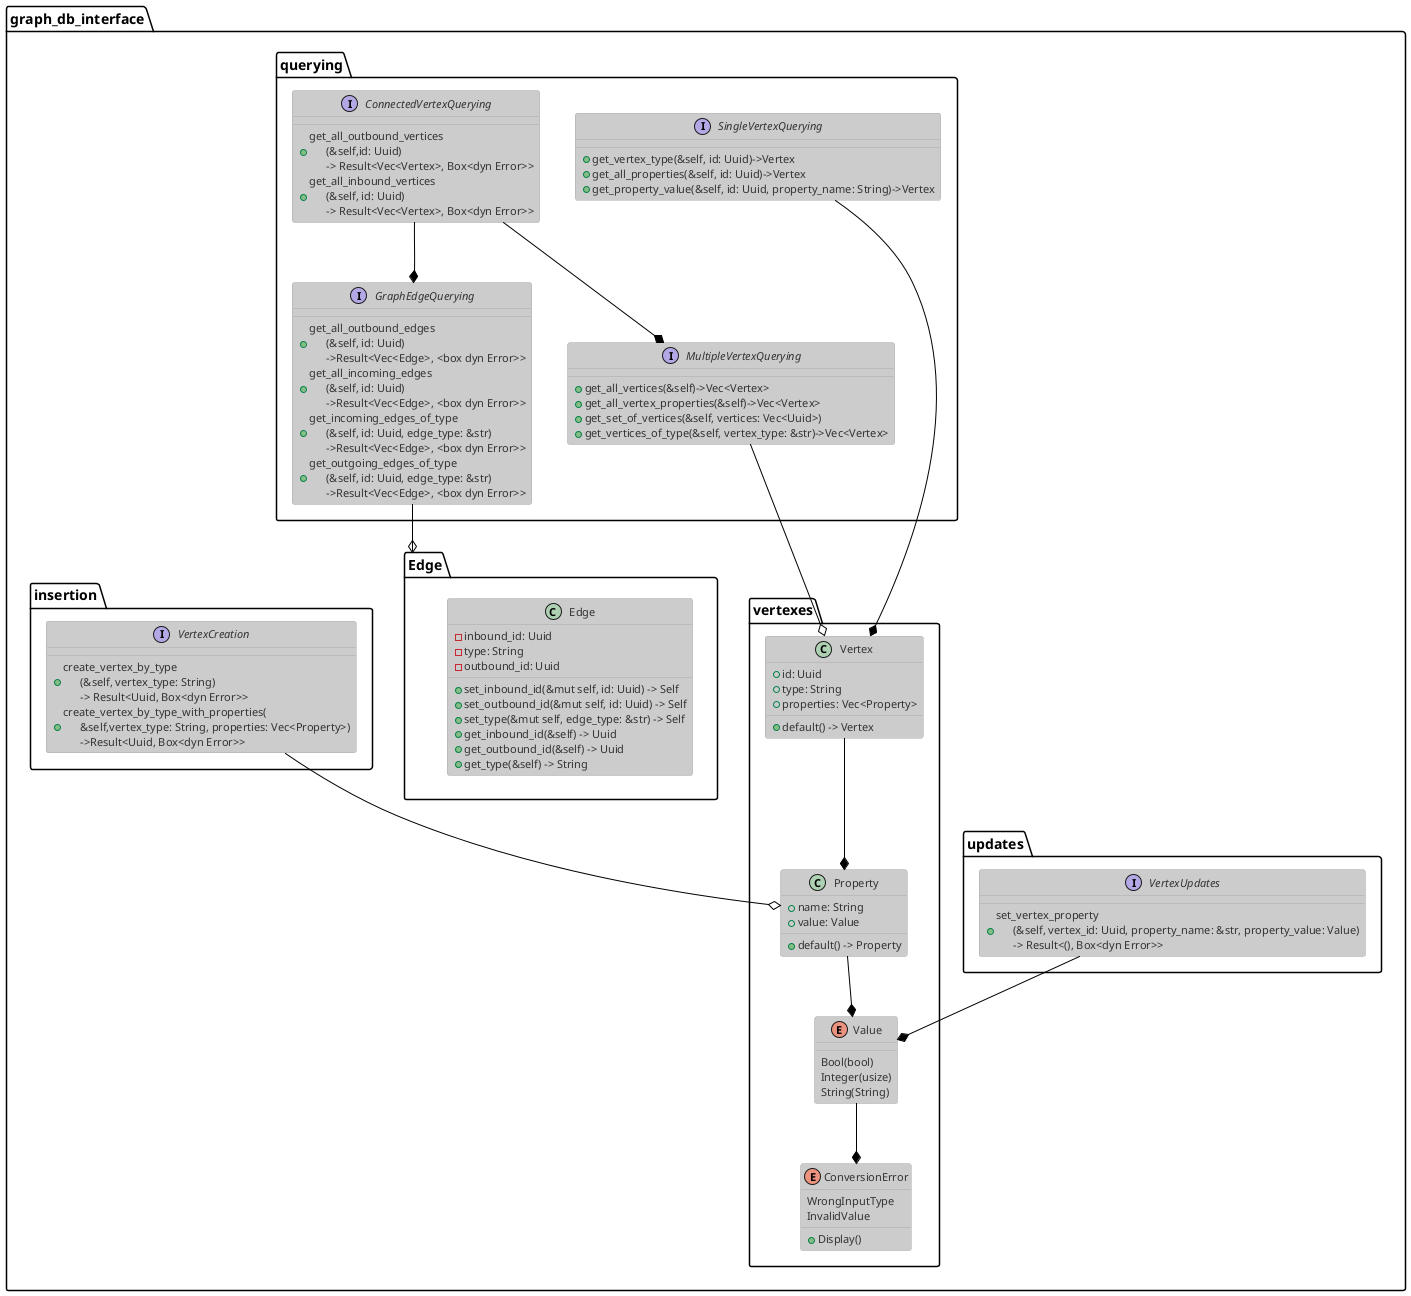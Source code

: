 @startuml
!theme reddress-lightred
package graph_db_interface {
  package querying {
    interface ConnectedVertexQuerying {
      +get_all_outbound_vertices\n\
      (&self,id: Uuid)\n\
      -> Result<Vec<Vertex>, Box<dyn Error>>
      +get_all_inbound_vertices\n\
      (&self, id: Uuid)\n\
      -> Result<Vec<Vertex>, Box<dyn Error>>
    }
    interface MultipleVertexQuerying {
      +get_all_vertices(&self)->Vec<Vertex>
      +get_all_vertex_properties(&self)->Vec<Vertex>
      +get_set_of_vertices(&self, vertices: Vec<Uuid>)
      +get_vertices_of_type(&self, vertex_type: &str)->Vec<Vertex>
    }
    interface SingleVertexQuerying {
      +get_vertex_type(&self, id: Uuid)->Vertex
      +get_all_properties(&self, id: Uuid)->Vertex
      +get_property_value(&self, id: Uuid, property_name: String)->Vertex
    }
    interface GraphEdgeQuerying {
      +get_all_outbound_edges\n\
      (&self, id: Uuid)\n\
      ->Result<Vec<Edge>, <box dyn Error>>
      +get_all_incoming_edges\n\
      (&self, id: Uuid)\n\
      ->Result<Vec<Edge>, <box dyn Error>>
      +get_incoming_edges_of_type\n\
      (&self, id: Uuid, edge_type: &str)\n\
      ->Result<Vec<Edge>, <box dyn Error>>
      +get_outgoing_edges_of_type\n\
      (&self, id: Uuid, edge_type: &str)\n\
      ->Result<Vec<Edge>, <box dyn Error>>
    }
    ConnectedVertexQuerying --* MultipleVertexQuerying
    ConnectedVertexQuerying --* GraphEdgeQuerying
  }
  package updates {
    interface VertexUpdates {
      +set_vertex_property\n\
      (&self, vertex_id: Uuid, property_name: &str, property_value: Value)\n\
      -> Result<(), Box<dyn Error>>
    }
  }

  package insertion {
    interface VertexCreation {
      +create_vertex_by_type\n\
      (&self, vertex_type: String)\n\
      -> Result<Uuid, Box<dyn Error>>
      +create_vertex_by_type_with_properties(\n\
      &self,vertex_type: String, properties: Vec<Property>)\n\
      ->Result<Uuid, Box<dyn Error>>
    }
  }
  package vertexes {
    class Vertex {
      +id: Uuid
      +type: String
      +properties: Vec<Property>
      +default() -> Vertex
    }
    class Property {
      +name: String
      +value: Value
      +default() -> Property
    }

    enum Value {
      Bool(bool)
      Integer(usize)
      String(String)
    }

    enum ConversionError {
      WrongInputType
      InvalidValue
      +Display()
    }

    Vertex --* Property
    Property --* Value
    Value --* ConversionError
  }
  package Edge {
    class Edge {
      -inbound_id: Uuid
      -type: String
      -outbound_id: Uuid
      +set_inbound_id(&mut self, id: Uuid) -> Self
      +set_outbound_id(&mut self, id: Uuid) -> Self
      +set_type(&mut self, edge_type: &str) -> Self
      +get_inbound_id(&self) -> Uuid
      +get_outbound_id(&self) -> Uuid
      +get_type(&self) -> String
    }
  }

  MultipleVertexQuerying --o Vertex 
  SingleVertexQuerying --* Vertex 
  GraphEdgeQuerying --o Edge
  VertexUpdates --* Value
  VertexCreation --o Property
}
@enduml
